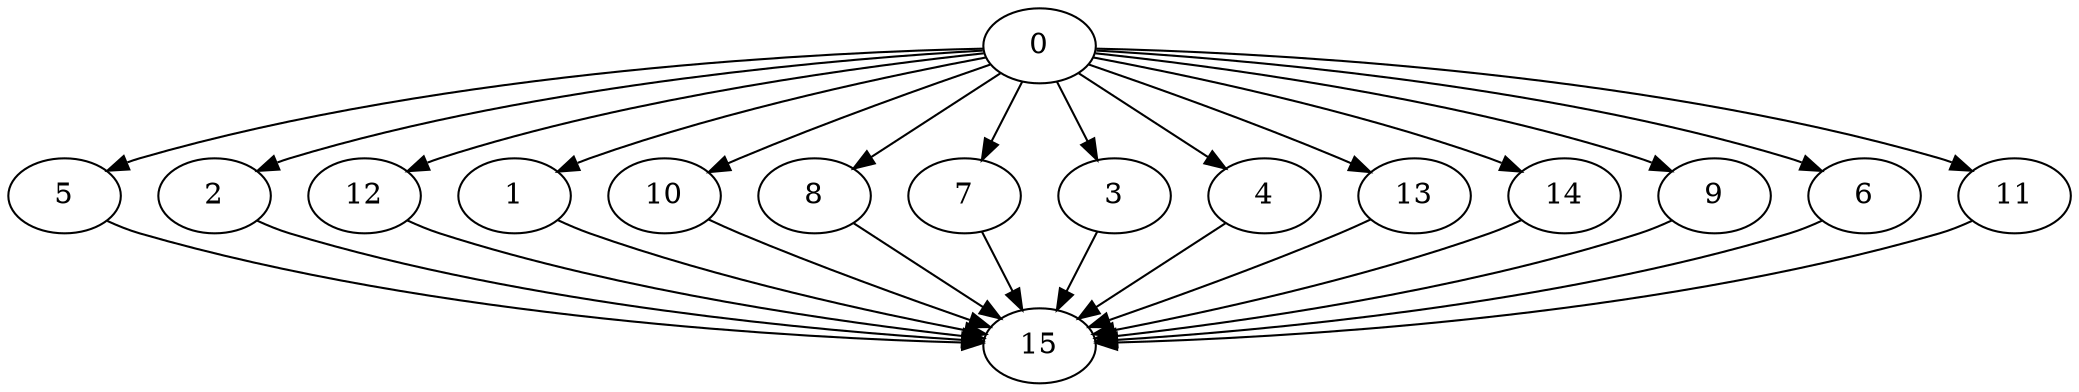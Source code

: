 digraph "Fork_Join_Nodes_16_CCR_0.10_WeightType_Random#1" {
	graph ["Duplicate states"=0,
		GraphType=F_J,
		"Max states in OPEN"=0,
		Modes="120000ms; topo-ordered tasks, ; Pruning: task equivalence, fixed order ready list, ; F-value: ; Optimisation: best schedule length (\
SL) optimisation on equal, ",
		NumberOfTasks=16,
		"Pruned using list schedule length"=103548,
		"States removed from OPEN"=0,
		TargetSystem="Homogeneous-4",
		"Time to schedule (ms)"=1095,
		"Total idle time"=279,
		"Total schedule length"=640,
		"Total sequential time"=1709,
		"Total states created"=664330
	];
	0	["Finish time"=89,
		Processor=0,
		"Start time"=0,
		Weight=89];
	5	["Finish time"=452,
		Processor=1,
		"Start time"=292,
		Weight=160];
	0 -> 5	[Weight=5];
	2	["Finish time"=447,
		Processor=2,
		"Start time"=287,
		Weight=160];
	0 -> 2	[Weight=6];
	12	["Finish time"=217,
		Processor=3,
		"Start time"=92,
		Weight=125];
	0 -> 12	[Weight=3];
	1	["Finish time"=221,
		Processor=1,
		"Start time"=96,
		Weight=125];
	0 -> 1	[Weight=7];
	10	["Finish time"=449,
		Processor=3,
		"Start time"=324,
		Weight=125];
	0 -> 10	[Weight=4];
	8	["Finish time"=287,
		Processor=2,
		"Start time"=162,
		Weight=125];
	0 -> 8	[Weight=6];
	7	["Finish time"=324,
		Processor=3,
		"Start time"=217,
		Weight=107];
	0 -> 7	[Weight=3];
	3	["Finish time"=320,
		Processor=0,
		"Start time"=231,
		Weight=89];
	0 -> 3	[Weight=7];
	4	["Finish time"=462,
		Processor=0,
		"Start time"=373,
		Weight=89];
	0 -> 4	[Weight=3];
	13	["Finish time"=178,
		Processor=0,
		"Start time"=89,
		Weight=89];
	0 -> 13	[Weight=8];
	14	["Finish time"=162,
		Processor=2,
		"Start time"=91,
		Weight=71];
	0 -> 14	[Weight=2];
	9	["Finish time"=292,
		Processor=1,
		"Start time"=221,
		Weight=71];
	0 -> 9	[Weight=5];
	6	["Finish time"=373,
		Processor=0,
		"Start time"=320,
		Weight=53];
	0 -> 6	[Weight=5];
	11	["Finish time"=231,
		Processor=0,
		"Start time"=178,
		Weight=53];
	0 -> 11	[Weight=7];
	15	["Finish time"=640,
		Processor=0,
		"Start time"=462,
		Weight=178];
	5 -> 15	[Weight=9];
	2 -> 15	[Weight=4];
	12 -> 15	[Weight=9];
	1 -> 15	[Weight=8];
	10 -> 15	[Weight=8];
	8 -> 15	[Weight=7];
	7 -> 15	[Weight=9];
	3 -> 15	[Weight=10];
	4 -> 15	[Weight=4];
	13 -> 15	[Weight=3];
	14 -> 15	[Weight=10];
	9 -> 15	[Weight=3];
	6 -> 15	[Weight=10];
	11 -> 15	[Weight=6];
}
